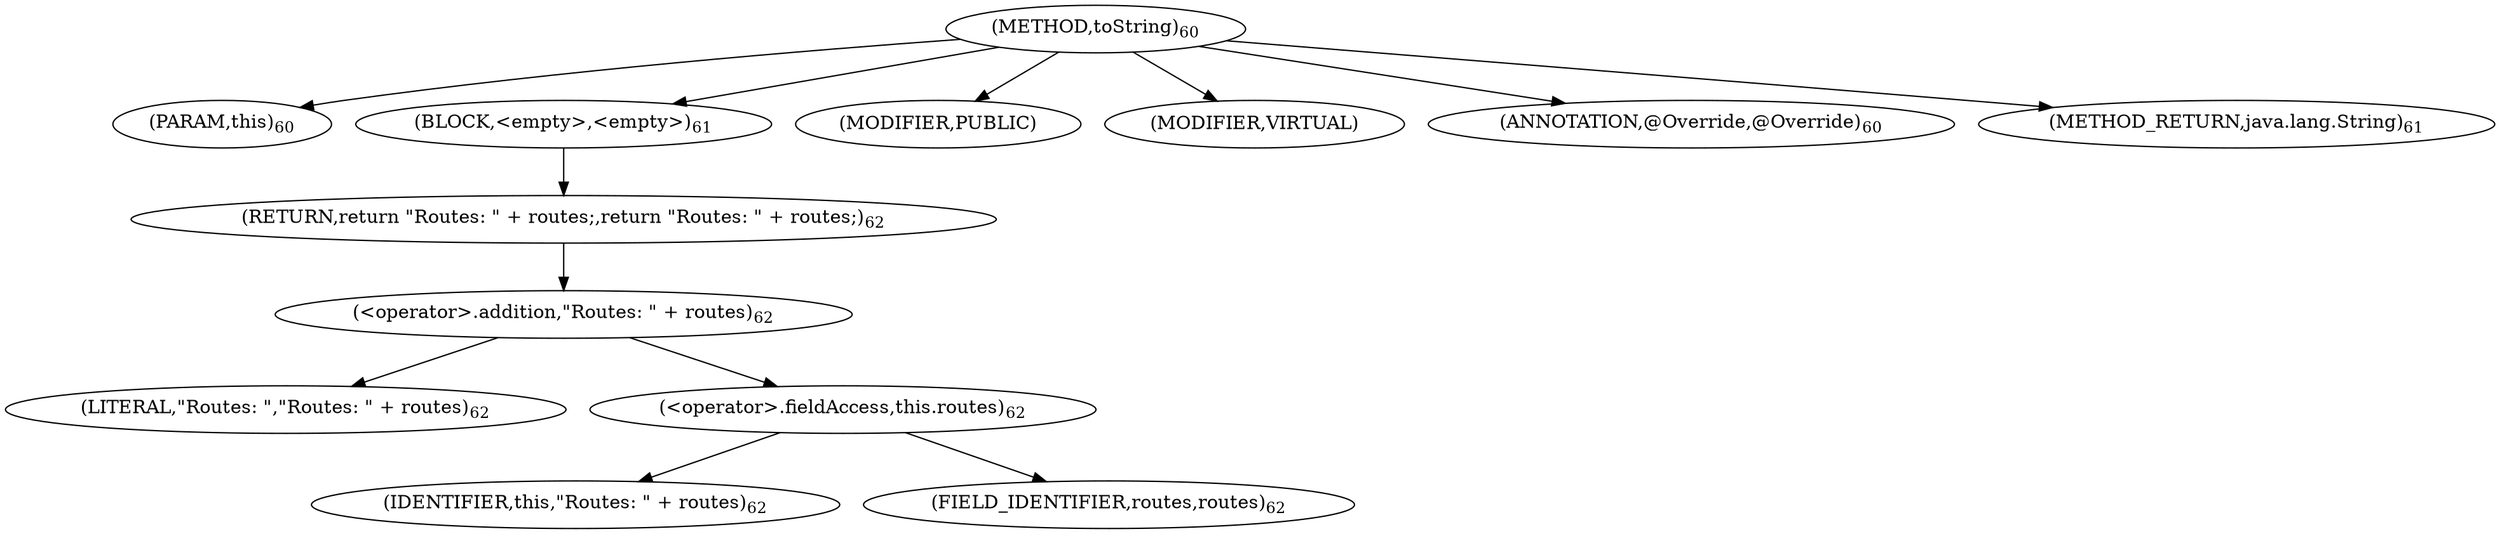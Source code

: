 digraph "toString" {  
"101" [label = <(METHOD,toString)<SUB>60</SUB>> ]
"102" [label = <(PARAM,this)<SUB>60</SUB>> ]
"103" [label = <(BLOCK,&lt;empty&gt;,&lt;empty&gt;)<SUB>61</SUB>> ]
"104" [label = <(RETURN,return &quot;Routes: &quot; + routes;,return &quot;Routes: &quot; + routes;)<SUB>62</SUB>> ]
"105" [label = <(&lt;operator&gt;.addition,&quot;Routes: &quot; + routes)<SUB>62</SUB>> ]
"106" [label = <(LITERAL,&quot;Routes: &quot;,&quot;Routes: &quot; + routes)<SUB>62</SUB>> ]
"107" [label = <(&lt;operator&gt;.fieldAccess,this.routes)<SUB>62</SUB>> ]
"108" [label = <(IDENTIFIER,this,&quot;Routes: &quot; + routes)<SUB>62</SUB>> ]
"109" [label = <(FIELD_IDENTIFIER,routes,routes)<SUB>62</SUB>> ]
"110" [label = <(MODIFIER,PUBLIC)> ]
"111" [label = <(MODIFIER,VIRTUAL)> ]
"112" [label = <(ANNOTATION,@Override,@Override)<SUB>60</SUB>> ]
"113" [label = <(METHOD_RETURN,java.lang.String)<SUB>61</SUB>> ]
  "101" -> "102" 
  "101" -> "103" 
  "101" -> "110" 
  "101" -> "111" 
  "101" -> "112" 
  "101" -> "113" 
  "103" -> "104" 
  "104" -> "105" 
  "105" -> "106" 
  "105" -> "107" 
  "107" -> "108" 
  "107" -> "109" 
}
